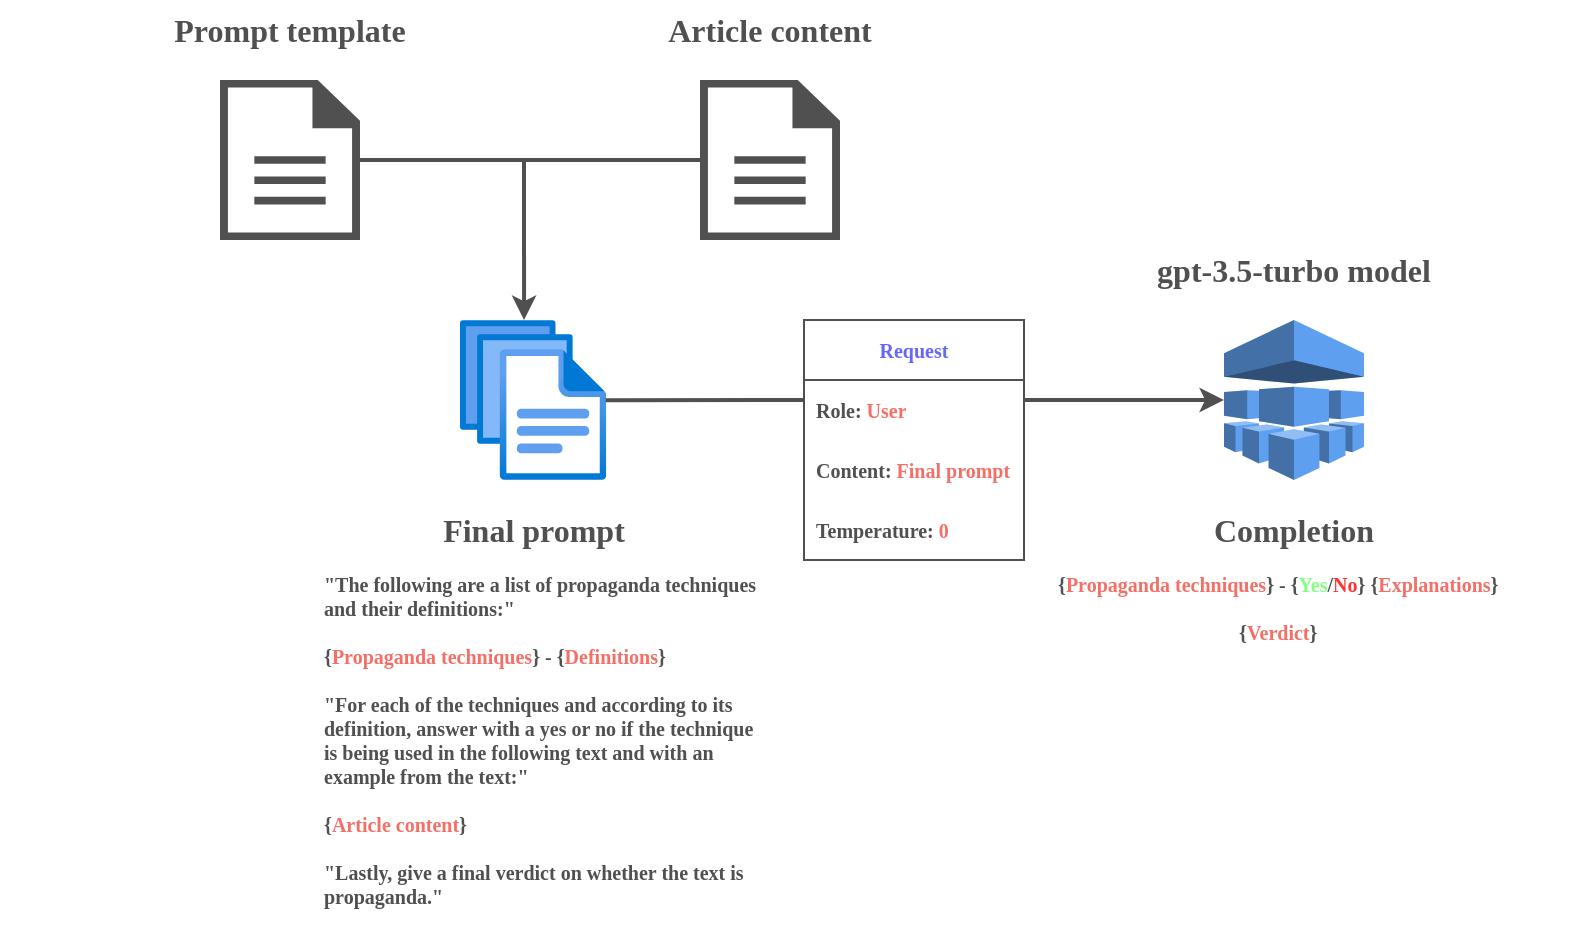 <mxfile version="21.0.8" type="device"><diagram name="Page-1" id="bfe91b75-5d2c-26a0-9c1d-138518896778"><mxGraphModel dx="1430" dy="768" grid="1" gridSize="10" guides="1" tooltips="1" connect="1" arrows="1" fold="1" page="1" pageScale="1" pageWidth="1100" pageHeight="850" background="none" math="0" shadow="0"><root><mxCell id="0"/><mxCell id="1" parent="0"/><mxCell id="9LWUxrAZG0TPvQHxsbX4-1" value="" style="image;aspect=fixed;html=1;points=[];align=center;fontSize=12;image=img/lib/azure2/general/Files.svg;" vertex="1" parent="1"><mxGeometry x="348" y="200" width="73.14" height="80" as="geometry"/></mxCell><mxCell id="9LWUxrAZG0TPvQHxsbX4-2" value="" style="sketch=0;pointerEvents=1;shadow=0;dashed=0;html=1;strokeColor=none;fillColor=#505050;labelPosition=center;verticalLabelPosition=bottom;verticalAlign=middle;outlineConnect=0;align=center;shape=mxgraph.office.concepts.document;" vertex="1" parent="1"><mxGeometry x="228" y="80" width="70" height="80" as="geometry"/></mxCell><mxCell id="9LWUxrAZG0TPvQHxsbX4-3" value="Prompt template&lt;br&gt;" style="text;strokeColor=none;align=center;fillColor=none;verticalAlign=middle;whiteSpace=wrap;rounded=0;fontSize=16;fontStyle=1;fontFamily=Consolas;fontSource=https%3A%2F%2Ffonts.googleapis.com%2Fcss%3Ffamily%3DConsolas;html=1;fontColor=#505050;" vertex="1" parent="1"><mxGeometry x="118" y="40" width="290" height="30" as="geometry"/></mxCell><mxCell id="9LWUxrAZG0TPvQHxsbX4-9" value="" style="sketch=0;pointerEvents=1;shadow=0;dashed=0;html=1;strokeColor=none;fillColor=#505050;labelPosition=center;verticalLabelPosition=bottom;verticalAlign=middle;outlineConnect=0;align=center;shape=mxgraph.office.concepts.document;" vertex="1" parent="1"><mxGeometry x="468" y="80" width="70" height="80" as="geometry"/></mxCell><mxCell id="9LWUxrAZG0TPvQHxsbX4-10" value="Article content" style="text;strokeColor=none;align=center;fillColor=none;verticalAlign=middle;whiteSpace=wrap;rounded=0;fontSize=16;fontStyle=1;fontFamily=Consolas;fontSource=https%3A%2F%2Ffonts.googleapis.com%2Fcss%3Ffamily%3DConsolas;html=1;fontColor=#505050;" vertex="1" parent="1"><mxGeometry x="358" y="40" width="290" height="30" as="geometry"/></mxCell><mxCell id="9LWUxrAZG0TPvQHxsbX4-12" value="" style="endArrow=none;html=1;rounded=1;strokeWidth=2;strokeColor=#505050;" edge="1" parent="1" source="9LWUxrAZG0TPvQHxsbX4-2" target="9LWUxrAZG0TPvQHxsbX4-9"><mxGeometry width="50" height="50" relative="1" as="geometry"><mxPoint x="298" y="130" as="sourcePoint"/><mxPoint x="348" y="80" as="targetPoint"/></mxGeometry></mxCell><mxCell id="9LWUxrAZG0TPvQHxsbX4-14" value="&lt;p style=&quot;line-height: 100%; font-size: 10px;&quot;&gt;&lt;/p&gt;&lt;div style=&quot;font-size: 10px;&quot;&gt;&lt;font style=&quot;font-size: 10px;&quot;&gt;&quot;The following are a list of propaganda techniques and their definitions:&quot;&lt;/font&gt;&lt;/div&gt;&lt;div style=&quot;font-size: 10px;&quot;&gt;&lt;font style=&quot;font-size: 10px;&quot;&gt;&lt;br style=&quot;font-size: 10px;&quot;&gt;&lt;/font&gt;&lt;/div&gt;&lt;div style=&quot;font-size: 10px;&quot;&gt;&lt;font style=&quot;font-size: 10px;&quot;&gt;{&lt;font color=&quot;#f47067&quot;&gt;Propaganda techniques&lt;/font&gt;&lt;font style=&quot;font-size: 10px;&quot;&gt;} - {&lt;font color=&quot;#f47067&quot;&gt;Definitions&lt;/font&gt;}&lt;br style=&quot;font-size: 10px;&quot;&gt;&lt;/font&gt;&lt;/font&gt;&lt;/div&gt;&lt;div style=&quot;font-size: 10px;&quot;&gt;&lt;font style=&quot;font-size: 10px;&quot;&gt;&lt;br style=&quot;font-size: 10px;&quot;&gt;&lt;/font&gt;&lt;/div&gt;&lt;div style=&quot;font-size: 10px;&quot;&gt;&lt;font style=&quot;font-size: 10px;&quot;&gt;&quot;For each of the techniques and according to its definition, answer with a yes or no if the technique is being used in the following text and with an example from the text:&quot;&lt;br style=&quot;font-size: 10px;&quot;&gt;&lt;/font&gt;&lt;/div&gt;&lt;div style=&quot;font-size: 10px;&quot;&gt;&lt;font style=&quot;font-size: 10px;&quot;&gt;&lt;br style=&quot;font-size: 10px;&quot;&gt;&lt;/font&gt;&lt;/div&gt;&lt;div style=&quot;font-size: 10px;&quot;&gt;&lt;font style=&quot;font-size: 10px;&quot;&gt;{&lt;font color=&quot;#f47067&quot;&gt;Article content&lt;/font&gt;}&lt;/font&gt;&lt;/div&gt;&lt;div style=&quot;font-size: 10px;&quot;&gt;&lt;font style=&quot;font-size: 10px;&quot;&gt;&lt;br style=&quot;font-size: 10px;&quot;&gt;&lt;/font&gt;&lt;/div&gt;&lt;div style=&quot;font-size: 10px;&quot;&gt;&lt;font style=&quot;font-size: 10px;&quot;&gt;&quot;Lastly, give a final verdict on whether the text is propaganda.&quot;&lt;br style=&quot;font-size: 10px;&quot;&gt;&lt;/font&gt;&lt;/div&gt;&lt;p style=&quot;font-size: 10px;&quot;&gt;&lt;/p&gt;" style="text;strokeColor=none;align=left;fillColor=none;verticalAlign=top;whiteSpace=wrap;rounded=0;fontSize=10;fontStyle=1;fontFamily=Consolas;fontSource=https%3A%2F%2Ffonts.googleapis.com%2Fcss%3Ffamily%3DConsolas;html=1;fontColor=#505050;" vertex="1" parent="1"><mxGeometry x="277.57" y="310" width="220" height="121" as="geometry"/></mxCell><mxCell id="9LWUxrAZG0TPvQHxsbX4-15" value="&lt;div&gt;Final prompt&lt;/div&gt;" style="text;strokeColor=none;align=center;fillColor=none;verticalAlign=middle;whiteSpace=wrap;rounded=0;fontSize=16;fontStyle=1;fontFamily=Consolas;fontSource=https%3A%2F%2Ffonts.googleapis.com%2Fcss%3Ffamily%3DConsolas;html=1;fontColor=#505050;" vertex="1" parent="1"><mxGeometry x="239.57" y="290" width="290" height="30" as="geometry"/></mxCell><mxCell id="9LWUxrAZG0TPvQHxsbX4-16" value="" style="outlineConnect=0;dashed=0;verticalLabelPosition=bottom;verticalAlign=top;align=center;html=1;shape=mxgraph.aws3.machine_learning;fillColor=#5ea0ef;gradientColor=none;" vertex="1" parent="1"><mxGeometry x="730" y="200" width="70" height="80" as="geometry"/></mxCell><mxCell id="9LWUxrAZG0TPvQHxsbX4-18" value="" style="endArrow=classic;html=1;rounded=0;entryX=0.438;entryY=0;entryDx=0;entryDy=0;entryPerimeter=0;strokeWidth=2;strokeColor=#505050;" edge="1" parent="1" target="9LWUxrAZG0TPvQHxsbX4-1"><mxGeometry width="50" height="50" relative="1" as="geometry"><mxPoint x="380" y="120" as="sourcePoint"/><mxPoint x="560" y="220" as="targetPoint"/></mxGeometry></mxCell><mxCell id="9LWUxrAZG0TPvQHxsbX4-20" value="gpt-3.5-turbo model" style="text;strokeColor=none;align=center;fillColor=none;verticalAlign=middle;whiteSpace=wrap;rounded=0;fontSize=16;fontStyle=1;fontFamily=Consolas;fontSource=https%3A%2F%2Ffonts.googleapis.com%2Fcss%3Ffamily%3DConsolas;html=1;fontColor=#505050;" vertex="1" parent="1"><mxGeometry x="620" y="160" width="290" height="30" as="geometry"/></mxCell><mxCell id="9LWUxrAZG0TPvQHxsbX4-21" value="&lt;p style=&quot;line-height: 100%; font-size: 10px;&quot;&gt;&lt;/p&gt;&lt;font style=&quot;font-size: 10px;&quot;&gt;{&lt;font color=&quot;#f47067&quot;&gt;Propaganda techniques&lt;/font&gt;&lt;font style=&quot;font-size: 10px;&quot;&gt;} - {&lt;font color=&quot;#80ff80&quot;&gt;Yes&lt;/font&gt;/&lt;font color=&quot;#ff3333&quot;&gt;No&lt;/font&gt;} {&lt;font color=&quot;#f47067&quot;&gt;Explanations&lt;/font&gt;}&lt;br style=&quot;font-size: 10px;&quot;&gt;&lt;/font&gt;&lt;/font&gt;&lt;div style=&quot;font-size: 10px;&quot;&gt;&lt;font style=&quot;font-size: 10px;&quot;&gt;&lt;br&gt;&lt;/font&gt;&lt;/div&gt;&lt;div style=&quot;font-size: 10px;&quot; align=&quot;center&quot;&gt;&lt;font style=&quot;font-size: 10px;&quot;&gt;{&lt;font color=&quot;#f47067&quot;&gt;Verdict&lt;/font&gt;}&lt;br style=&quot;font-size: 10px;&quot;&gt;&lt;/font&gt;&lt;/div&gt;&lt;p style=&quot;font-size: 10px;&quot;&gt;&lt;/p&gt;" style="text;strokeColor=none;align=left;fillColor=none;verticalAlign=top;whiteSpace=wrap;rounded=0;fontSize=10;fontStyle=1;fontFamily=Consolas;fontSource=https%3A%2F%2Ffonts.googleapis.com%2Fcss%3Ffamily%3DConsolas;html=1;fontColor=#505050;" vertex="1" parent="1"><mxGeometry x="644.57" y="310" width="252.43" height="121" as="geometry"/></mxCell><mxCell id="9LWUxrAZG0TPvQHxsbX4-22" value="Completion" style="text;strokeColor=none;align=center;fillColor=none;verticalAlign=middle;whiteSpace=wrap;rounded=0;fontSize=16;fontStyle=1;fontFamily=Consolas;fontSource=https%3A%2F%2Ffonts.googleapis.com%2Fcss%3Ffamily%3DConsolas;html=1;fontColor=#505050;" vertex="1" parent="1"><mxGeometry x="619.57" y="290" width="290" height="30" as="geometry"/></mxCell><mxCell id="9LWUxrAZG0TPvQHxsbX4-24" value="&lt;font face=&quot;Consolas&quot; color=&quot;#6666ff&quot;&gt;&lt;b&gt;Request&lt;/b&gt;&lt;/font&gt;" style="swimlane;fontStyle=0;childLayout=stackLayout;horizontal=1;startSize=30;horizontalStack=0;resizeParent=1;resizeParentMax=0;resizeLast=0;collapsible=1;marginBottom=0;whiteSpace=wrap;html=1;fontSize=10;fontColor=#505050;strokeColor=#505050;" vertex="1" parent="1"><mxGeometry x="520" y="200" width="110" height="120" as="geometry"><mxRectangle x="524.57" y="270" width="60" height="30" as="alternateBounds"/></mxGeometry></mxCell><mxCell id="9LWUxrAZG0TPvQHxsbX4-25" value="Role: &lt;font color=&quot;#f47067&quot;&gt;User&lt;/font&gt;" style="text;strokeColor=none;fillColor=none;align=left;verticalAlign=middle;spacingLeft=4;spacingRight=4;overflow=hidden;points=[[0,0.5],[1,0.5]];portConstraint=eastwest;rotatable=0;whiteSpace=wrap;html=1;fontSize=10;fontFamily=Consolas;fontSource=https%3A%2F%2Ffonts.googleapis.com%2Fcss%3Ffamily%3DConsolas;fontStyle=1;fontColor=#505050;" vertex="1" parent="9LWUxrAZG0TPvQHxsbX4-24"><mxGeometry y="30" width="110" height="30" as="geometry"/></mxCell><mxCell id="9LWUxrAZG0TPvQHxsbX4-26" value="Content: &lt;font color=&quot;#f47067&quot;&gt;Final prompt&lt;/font&gt;" style="text;strokeColor=none;fillColor=none;align=left;verticalAlign=middle;spacingLeft=4;spacingRight=4;overflow=hidden;points=[[0,0.5],[1,0.5]];portConstraint=eastwest;rotatable=0;whiteSpace=wrap;html=1;fontSize=10;fontFamily=Consolas;fontSource=https%3A%2F%2Ffonts.googleapis.com%2Fcss%3Ffamily%3DConsolas;fontStyle=1;fontColor=#505050;" vertex="1" parent="9LWUxrAZG0TPvQHxsbX4-24"><mxGeometry y="60" width="110" height="30" as="geometry"/></mxCell><mxCell id="9LWUxrAZG0TPvQHxsbX4-27" value="Temperature: &lt;font color=&quot;#f47067&quot;&gt;0&lt;/font&gt;&amp;nbsp; " style="text;strokeColor=none;fillColor=none;align=left;verticalAlign=middle;spacingLeft=4;spacingRight=4;overflow=hidden;points=[[0,0.5],[1,0.5]];portConstraint=eastwest;rotatable=0;whiteSpace=wrap;html=1;fontSize=10;fontFamily=Consolas;fontSource=https%3A%2F%2Ffonts.googleapis.com%2Fcss%3Ffamily%3DConsolas;fontStyle=1;fontColor=#505050;" vertex="1" parent="9LWUxrAZG0TPvQHxsbX4-24"><mxGeometry y="90" width="110" height="30" as="geometry"/></mxCell><mxCell id="9LWUxrAZG0TPvQHxsbX4-30" value="" style="endArrow=classic;html=1;rounded=0;strokeWidth=2;strokeColor=#505050;exitX=1;exitY=0.333;exitDx=0;exitDy=0;exitPerimeter=0;" edge="1" parent="1" source="9LWUxrAZG0TPvQHxsbX4-25" target="9LWUxrAZG0TPvQHxsbX4-16"><mxGeometry width="50" height="50" relative="1" as="geometry"><mxPoint x="640" y="240" as="sourcePoint"/><mxPoint x="929" y="240.5" as="targetPoint"/><Array as="points"/></mxGeometry></mxCell><mxCell id="9LWUxrAZG0TPvQHxsbX4-32" value="" style="endArrow=none;html=1;rounded=1;strokeWidth=2;strokeColor=#505050;exitX=0.996;exitY=0.502;exitDx=0;exitDy=0;exitPerimeter=0;" edge="1" parent="1" source="9LWUxrAZG0TPvQHxsbX4-1"><mxGeometry width="50" height="50" relative="1" as="geometry"><mxPoint x="420" y="240" as="sourcePoint"/><mxPoint x="520" y="240" as="targetPoint"/></mxGeometry></mxCell></root></mxGraphModel></diagram></mxfile>